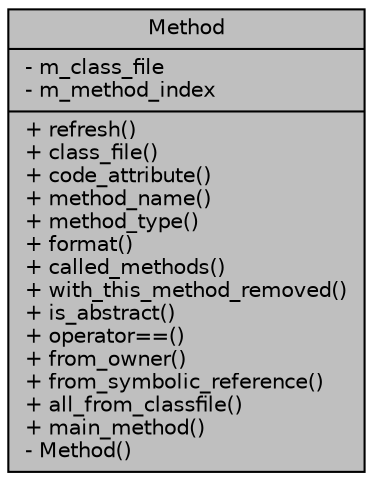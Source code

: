 digraph "Method"
{
  bgcolor="transparent";
  edge [fontname="Helvetica",fontsize="10",labelfontname="Helvetica",labelfontsize="10"];
  node [fontname="Helvetica",fontsize="10",shape=record];
  Node1 [label="{Method\n|- m_class_file\l- m_method_index\l|+ refresh()\l+ class_file()\l+ code_attribute()\l+ method_name()\l+ method_type()\l+ format()\l+ called_methods()\l+ with_this_method_removed()\l+ is_abstract()\l+ operator==()\l+ from_owner()\l+ from_symbolic_reference()\l+ all_from_classfile()\l+ main_method()\l- Method()\l}",height=0.2,width=0.4,color="black", fillcolor="grey75", style="filled", fontcolor="black"];
}
